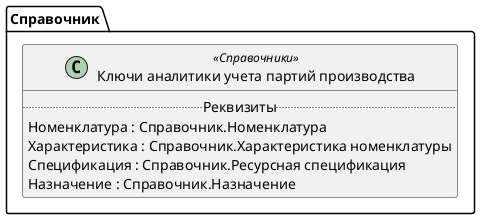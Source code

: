 ﻿@startuml КлючиАналитикиУчетаПартийПроизводства
'!include templates.wsd
'..\include templates.wsd
class Справочник.КлючиАналитикиУчетаПартийПроизводства as "Ключи аналитики учета партий производства" <<Справочники>>
{
..Реквизиты..
Номенклатура : Справочник.Номенклатура
Характеристика : Справочник.Характеристика номенклатуры
Спецификация : Справочник.Ресурсная спецификация
Назначение : Справочник.Назначение
}
@enduml
